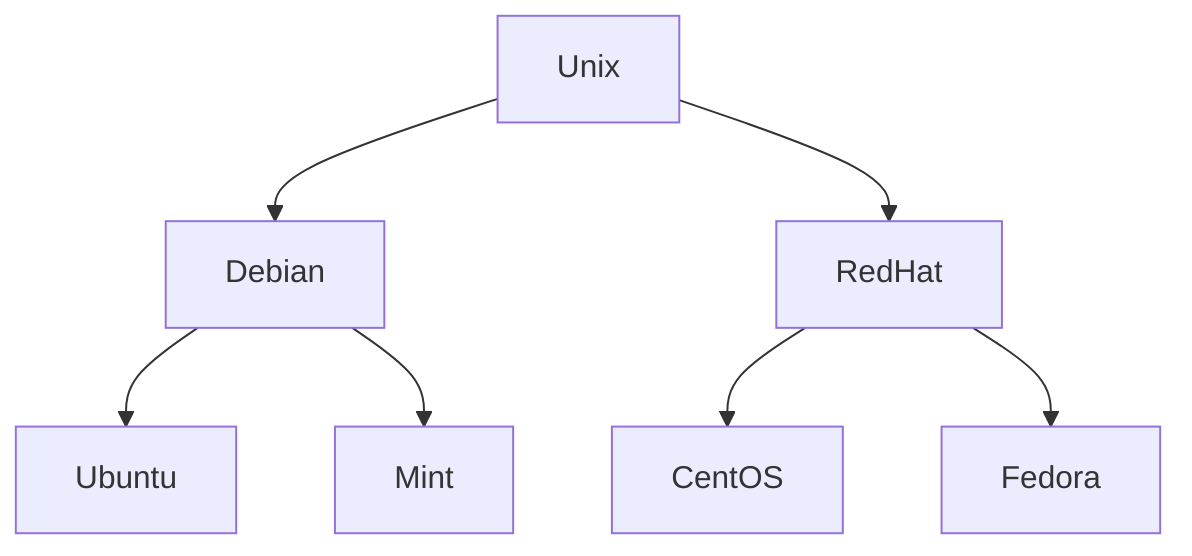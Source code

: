 graph TD
    Unix --> Debian
    Debian --> Ubuntu
    Debian --> Mint
    Unix --> RedHat
    RedHat --> CentOS
    RedHat --> Fedora